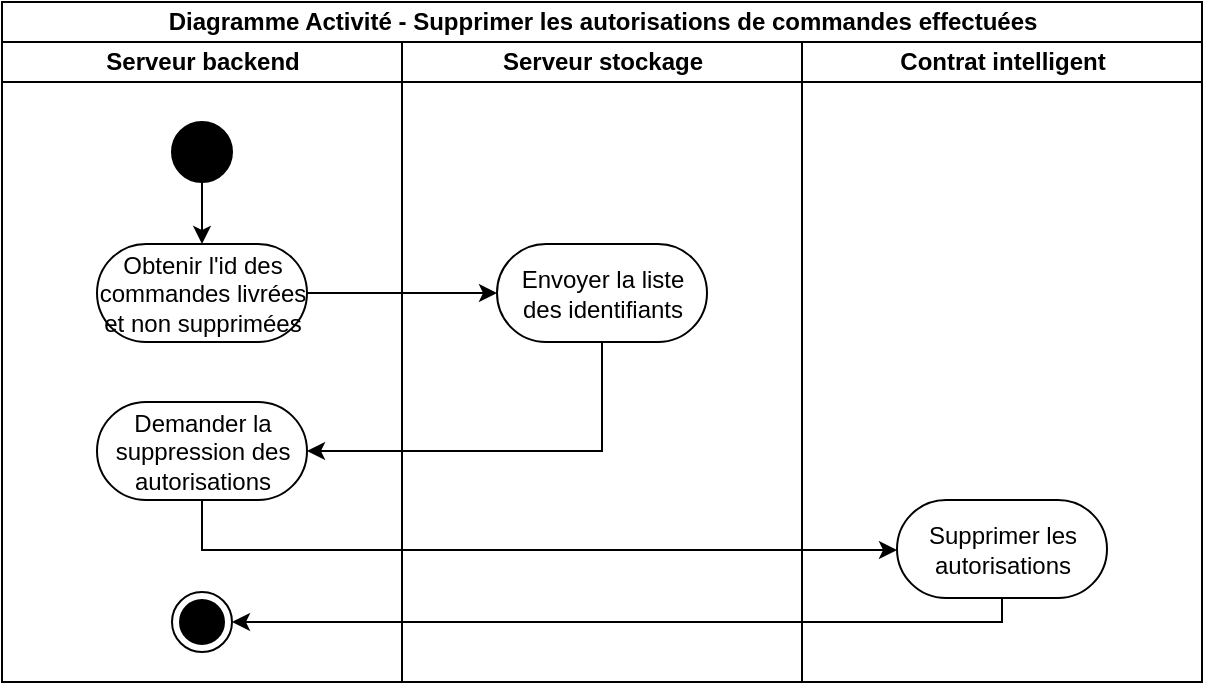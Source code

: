 <mxfile version="20.6.0" type="device"><diagram id="prtHgNgQTEPvFCAcTncT" name="Page-1"><mxGraphModel dx="703" dy="766" grid="1" gridSize="10" guides="1" tooltips="1" connect="1" arrows="1" fold="1" page="1" pageScale="1" pageWidth="827" pageHeight="1169" math="0" shadow="0"><root><mxCell id="0"/><mxCell id="1" parent="0"/><mxCell id="F9fgFhkBgjhiqtLPxbfs-47" value="Diagramme Activité - Supprimer les autorisations de commandes effectuées" style="swimlane;html=1;childLayout=stackLayout;resizeParent=1;resizeParentMax=0;horizontal=1;startSize=20;horizontalStack=1;" vertex="1" parent="1"><mxGeometry x="40" y="40" width="600" height="340" as="geometry"/></mxCell><mxCell id="F9fgFhkBgjhiqtLPxbfs-64" value="Serveur backend" style="swimlane;html=1;startSize=20;horizontal=1;" vertex="1" parent="F9fgFhkBgjhiqtLPxbfs-47"><mxGeometry y="20" width="200" height="320" as="geometry"/></mxCell><mxCell id="F9fgFhkBgjhiqtLPxbfs-65" value="Demander la&lt;br&gt;suppression des&lt;br&gt;autorisations" style="html=1;dashed=0;whitespace=wrap;shape=mxgraph.dfd.start" vertex="1" parent="F9fgFhkBgjhiqtLPxbfs-64"><mxGeometry x="47.5" y="180" width="105" height="49" as="geometry"/></mxCell><mxCell id="F9fgFhkBgjhiqtLPxbfs-66" value="Obtenir l'id des&lt;br&gt;commandes livrées&lt;br&gt;et non supprimées" style="html=1;dashed=0;whitespace=wrap;shape=mxgraph.dfd.start" vertex="1" parent="F9fgFhkBgjhiqtLPxbfs-64"><mxGeometry x="47.5" y="101" width="105" height="49" as="geometry"/></mxCell><mxCell id="F9fgFhkBgjhiqtLPxbfs-93" style="edgeStyle=orthogonalEdgeStyle;rounded=0;orthogonalLoop=1;jettySize=auto;html=1;entryX=0.5;entryY=0.5;entryDx=0;entryDy=-24.5;entryPerimeter=0;" edge="1" parent="F9fgFhkBgjhiqtLPxbfs-64" source="F9fgFhkBgjhiqtLPxbfs-92" target="F9fgFhkBgjhiqtLPxbfs-66"><mxGeometry relative="1" as="geometry"/></mxCell><mxCell id="F9fgFhkBgjhiqtLPxbfs-92" value="" style="ellipse;fillColor=strokeColor;" vertex="1" parent="F9fgFhkBgjhiqtLPxbfs-64"><mxGeometry x="85" y="40" width="30" height="30" as="geometry"/></mxCell><mxCell id="F9fgFhkBgjhiqtLPxbfs-98" value="" style="ellipse;html=1;shape=endState;fillColor=strokeColor;" vertex="1" parent="F9fgFhkBgjhiqtLPxbfs-64"><mxGeometry x="85" y="275" width="30" height="30" as="geometry"/></mxCell><mxCell id="F9fgFhkBgjhiqtLPxbfs-69" value="Serveur stockage" style="swimlane;html=1;startSize=20;horizontal=1;" vertex="1" parent="F9fgFhkBgjhiqtLPxbfs-47"><mxGeometry x="200" y="20" width="200" height="320" as="geometry"/></mxCell><mxCell id="F9fgFhkBgjhiqtLPxbfs-71" value="Envoyer la liste&lt;br&gt;des identifiants" style="html=1;dashed=0;whitespace=wrap;shape=mxgraph.dfd.start" vertex="1" parent="F9fgFhkBgjhiqtLPxbfs-69"><mxGeometry x="47.5" y="101" width="105" height="49" as="geometry"/></mxCell><mxCell id="F9fgFhkBgjhiqtLPxbfs-74" value="Contrat intelligent" style="swimlane;html=1;startSize=20;horizontal=1;" vertex="1" parent="F9fgFhkBgjhiqtLPxbfs-47"><mxGeometry x="400" y="20" width="200" height="320" as="geometry"/></mxCell><mxCell id="F9fgFhkBgjhiqtLPxbfs-76" value="Supprimer les&lt;br&gt;autorisations" style="html=1;dashed=0;whitespace=wrap;shape=mxgraph.dfd.start" vertex="1" parent="F9fgFhkBgjhiqtLPxbfs-74"><mxGeometry x="47.5" y="229" width="105" height="49" as="geometry"/></mxCell><mxCell id="F9fgFhkBgjhiqtLPxbfs-94" style="edgeStyle=orthogonalEdgeStyle;rounded=0;orthogonalLoop=1;jettySize=auto;html=1;entryX=0;entryY=0.5;entryDx=0;entryDy=0;entryPerimeter=0;" edge="1" parent="F9fgFhkBgjhiqtLPxbfs-47" source="F9fgFhkBgjhiqtLPxbfs-66" target="F9fgFhkBgjhiqtLPxbfs-71"><mxGeometry relative="1" as="geometry"/></mxCell><mxCell id="F9fgFhkBgjhiqtLPxbfs-96" style="edgeStyle=orthogonalEdgeStyle;rounded=0;orthogonalLoop=1;jettySize=auto;html=1;entryX=1;entryY=0.5;entryDx=0;entryDy=0;entryPerimeter=0;" edge="1" parent="F9fgFhkBgjhiqtLPxbfs-47" source="F9fgFhkBgjhiqtLPxbfs-71" target="F9fgFhkBgjhiqtLPxbfs-65"><mxGeometry relative="1" as="geometry"><Array as="points"><mxPoint x="300" y="224"/></Array></mxGeometry></mxCell><mxCell id="F9fgFhkBgjhiqtLPxbfs-97" style="edgeStyle=orthogonalEdgeStyle;rounded=0;orthogonalLoop=1;jettySize=auto;html=1;entryX=0;entryY=0.5;entryDx=0;entryDy=0;entryPerimeter=0;" edge="1" parent="F9fgFhkBgjhiqtLPxbfs-47" source="F9fgFhkBgjhiqtLPxbfs-65" target="F9fgFhkBgjhiqtLPxbfs-76"><mxGeometry relative="1" as="geometry"><Array as="points"><mxPoint x="100" y="274"/><mxPoint x="447" y="274"/></Array></mxGeometry></mxCell><mxCell id="F9fgFhkBgjhiqtLPxbfs-99" style="edgeStyle=orthogonalEdgeStyle;rounded=0;orthogonalLoop=1;jettySize=auto;html=1;entryX=1;entryY=0.5;entryDx=0;entryDy=0;" edge="1" parent="F9fgFhkBgjhiqtLPxbfs-47" source="F9fgFhkBgjhiqtLPxbfs-76" target="F9fgFhkBgjhiqtLPxbfs-98"><mxGeometry relative="1" as="geometry"><Array as="points"><mxPoint x="500" y="310"/></Array></mxGeometry></mxCell></root></mxGraphModel></diagram></mxfile>
